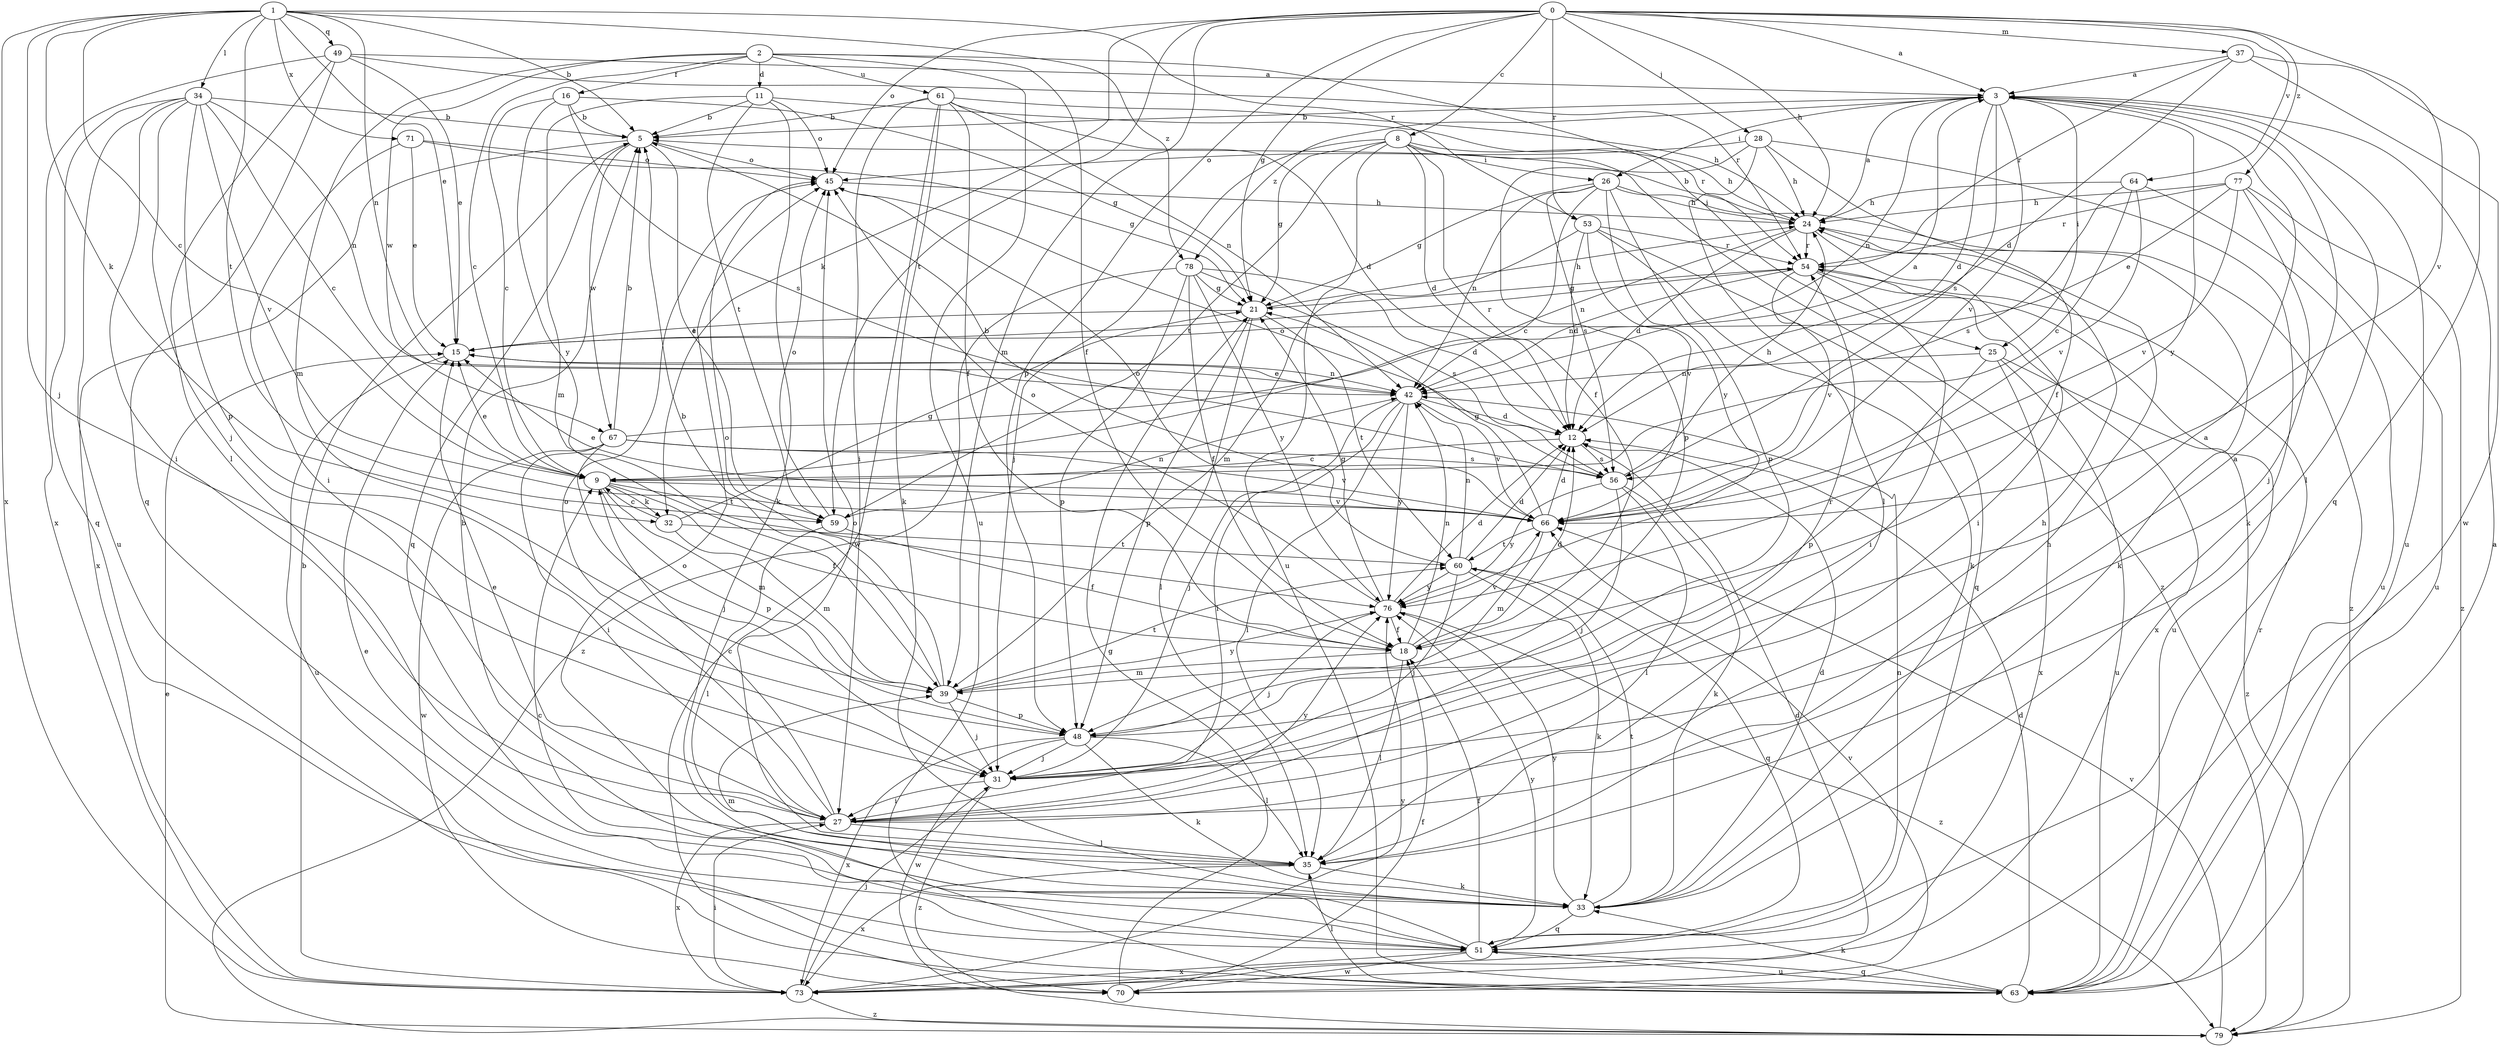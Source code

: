 strict digraph  {
0;
1;
2;
3;
5;
8;
9;
11;
12;
15;
16;
18;
21;
24;
25;
26;
27;
28;
31;
32;
33;
34;
35;
37;
39;
42;
45;
48;
49;
51;
53;
54;
56;
59;
60;
61;
63;
64;
66;
67;
70;
71;
73;
76;
77;
78;
79;
0 -> 3  [label=a];
0 -> 8  [label=c];
0 -> 21  [label=g];
0 -> 24  [label=h];
0 -> 28  [label=j];
0 -> 32  [label=k];
0 -> 37  [label=m];
0 -> 39  [label=m];
0 -> 45  [label=o];
0 -> 48  [label=p];
0 -> 53  [label=r];
0 -> 59  [label=t];
0 -> 64  [label=v];
0 -> 66  [label=v];
0 -> 77  [label=z];
1 -> 5  [label=b];
1 -> 9  [label=c];
1 -> 15  [label=e];
1 -> 31  [label=j];
1 -> 32  [label=k];
1 -> 34  [label=l];
1 -> 42  [label=n];
1 -> 49  [label=q];
1 -> 53  [label=r];
1 -> 59  [label=t];
1 -> 71  [label=x];
1 -> 73  [label=x];
1 -> 78  [label=z];
2 -> 9  [label=c];
2 -> 11  [label=d];
2 -> 16  [label=f];
2 -> 18  [label=f];
2 -> 25  [label=i];
2 -> 39  [label=m];
2 -> 61  [label=u];
2 -> 63  [label=u];
2 -> 67  [label=w];
3 -> 5  [label=b];
3 -> 12  [label=d];
3 -> 25  [label=i];
3 -> 26  [label=i];
3 -> 35  [label=l];
3 -> 42  [label=n];
3 -> 56  [label=s];
3 -> 63  [label=u];
3 -> 66  [label=v];
3 -> 76  [label=y];
3 -> 78  [label=z];
5 -> 45  [label=o];
5 -> 51  [label=q];
5 -> 59  [label=t];
5 -> 67  [label=w];
5 -> 73  [label=x];
8 -> 12  [label=d];
8 -> 18  [label=f];
8 -> 21  [label=g];
8 -> 24  [label=h];
8 -> 26  [label=i];
8 -> 31  [label=j];
8 -> 59  [label=t];
8 -> 63  [label=u];
8 -> 79  [label=z];
9 -> 15  [label=e];
9 -> 18  [label=f];
9 -> 32  [label=k];
9 -> 39  [label=m];
9 -> 48  [label=p];
9 -> 59  [label=t];
9 -> 66  [label=v];
11 -> 5  [label=b];
11 -> 33  [label=k];
11 -> 39  [label=m];
11 -> 45  [label=o];
11 -> 54  [label=r];
11 -> 59  [label=t];
12 -> 9  [label=c];
12 -> 56  [label=s];
15 -> 42  [label=n];
15 -> 54  [label=r];
15 -> 63  [label=u];
16 -> 5  [label=b];
16 -> 9  [label=c];
16 -> 21  [label=g];
16 -> 56  [label=s];
16 -> 76  [label=y];
18 -> 12  [label=d];
18 -> 35  [label=l];
18 -> 39  [label=m];
18 -> 42  [label=n];
18 -> 66  [label=v];
21 -> 15  [label=e];
21 -> 24  [label=h];
21 -> 35  [label=l];
21 -> 48  [label=p];
21 -> 60  [label=t];
24 -> 3  [label=a];
24 -> 5  [label=b];
24 -> 12  [label=d];
24 -> 27  [label=i];
24 -> 33  [label=k];
24 -> 42  [label=n];
24 -> 54  [label=r];
25 -> 42  [label=n];
25 -> 48  [label=p];
25 -> 63  [label=u];
25 -> 73  [label=x];
25 -> 79  [label=z];
26 -> 9  [label=c];
26 -> 21  [label=g];
26 -> 24  [label=h];
26 -> 42  [label=n];
26 -> 48  [label=p];
26 -> 56  [label=s];
26 -> 76  [label=y];
26 -> 79  [label=z];
27 -> 3  [label=a];
27 -> 9  [label=c];
27 -> 15  [label=e];
27 -> 24  [label=h];
27 -> 35  [label=l];
27 -> 45  [label=o];
27 -> 73  [label=x];
27 -> 76  [label=y];
28 -> 18  [label=f];
28 -> 24  [label=h];
28 -> 33  [label=k];
28 -> 35  [label=l];
28 -> 45  [label=o];
28 -> 48  [label=p];
31 -> 3  [label=a];
31 -> 27  [label=i];
31 -> 79  [label=z];
32 -> 9  [label=c];
32 -> 21  [label=g];
32 -> 39  [label=m];
32 -> 60  [label=t];
33 -> 5  [label=b];
33 -> 12  [label=d];
33 -> 39  [label=m];
33 -> 51  [label=q];
33 -> 60  [label=t];
33 -> 76  [label=y];
34 -> 5  [label=b];
34 -> 9  [label=c];
34 -> 27  [label=i];
34 -> 31  [label=j];
34 -> 42  [label=n];
34 -> 48  [label=p];
34 -> 51  [label=q];
34 -> 63  [label=u];
34 -> 66  [label=v];
35 -> 24  [label=h];
35 -> 33  [label=k];
35 -> 45  [label=o];
35 -> 73  [label=x];
37 -> 3  [label=a];
37 -> 12  [label=d];
37 -> 51  [label=q];
37 -> 54  [label=r];
37 -> 70  [label=w];
39 -> 5  [label=b];
39 -> 31  [label=j];
39 -> 45  [label=o];
39 -> 48  [label=p];
39 -> 60  [label=t];
39 -> 76  [label=y];
42 -> 12  [label=d];
42 -> 15  [label=e];
42 -> 27  [label=i];
42 -> 31  [label=j];
42 -> 35  [label=l];
42 -> 66  [label=v];
42 -> 76  [label=y];
45 -> 24  [label=h];
48 -> 31  [label=j];
48 -> 33  [label=k];
48 -> 35  [label=l];
48 -> 54  [label=r];
48 -> 70  [label=w];
48 -> 73  [label=x];
49 -> 3  [label=a];
49 -> 15  [label=e];
49 -> 35  [label=l];
49 -> 51  [label=q];
49 -> 54  [label=r];
49 -> 73  [label=x];
51 -> 9  [label=c];
51 -> 15  [label=e];
51 -> 18  [label=f];
51 -> 42  [label=n];
51 -> 45  [label=o];
51 -> 63  [label=u];
51 -> 70  [label=w];
51 -> 73  [label=x];
51 -> 76  [label=y];
53 -> 12  [label=d];
53 -> 33  [label=k];
53 -> 39  [label=m];
53 -> 51  [label=q];
53 -> 54  [label=r];
53 -> 66  [label=v];
54 -> 21  [label=g];
54 -> 27  [label=i];
54 -> 42  [label=n];
54 -> 63  [label=u];
54 -> 66  [label=v];
54 -> 73  [label=x];
56 -> 24  [label=h];
56 -> 31  [label=j];
56 -> 33  [label=k];
56 -> 35  [label=l];
56 -> 45  [label=o];
56 -> 76  [label=y];
59 -> 18  [label=f];
59 -> 35  [label=l];
59 -> 42  [label=n];
59 -> 45  [label=o];
60 -> 12  [label=d];
60 -> 31  [label=j];
60 -> 33  [label=k];
60 -> 42  [label=n];
60 -> 45  [label=o];
60 -> 51  [label=q];
60 -> 76  [label=y];
61 -> 5  [label=b];
61 -> 12  [label=d];
61 -> 18  [label=f];
61 -> 24  [label=h];
61 -> 27  [label=i];
61 -> 33  [label=k];
61 -> 42  [label=n];
61 -> 70  [label=w];
63 -> 3  [label=a];
63 -> 12  [label=d];
63 -> 33  [label=k];
63 -> 35  [label=l];
63 -> 51  [label=q];
63 -> 54  [label=r];
64 -> 9  [label=c];
64 -> 24  [label=h];
64 -> 56  [label=s];
64 -> 63  [label=u];
64 -> 66  [label=v];
66 -> 5  [label=b];
66 -> 12  [label=d];
66 -> 15  [label=e];
66 -> 21  [label=g];
66 -> 39  [label=m];
66 -> 60  [label=t];
67 -> 3  [label=a];
67 -> 5  [label=b];
67 -> 27  [label=i];
67 -> 31  [label=j];
67 -> 56  [label=s];
67 -> 66  [label=v];
67 -> 70  [label=w];
70 -> 18  [label=f];
70 -> 21  [label=g];
70 -> 66  [label=v];
71 -> 15  [label=e];
71 -> 21  [label=g];
71 -> 27  [label=i];
71 -> 45  [label=o];
73 -> 5  [label=b];
73 -> 12  [label=d];
73 -> 27  [label=i];
73 -> 31  [label=j];
73 -> 76  [label=y];
73 -> 79  [label=z];
76 -> 12  [label=d];
76 -> 18  [label=f];
76 -> 21  [label=g];
76 -> 31  [label=j];
76 -> 45  [label=o];
76 -> 79  [label=z];
77 -> 15  [label=e];
77 -> 24  [label=h];
77 -> 31  [label=j];
77 -> 54  [label=r];
77 -> 63  [label=u];
77 -> 66  [label=v];
77 -> 79  [label=z];
78 -> 12  [label=d];
78 -> 18  [label=f];
78 -> 21  [label=g];
78 -> 48  [label=p];
78 -> 56  [label=s];
78 -> 76  [label=y];
78 -> 79  [label=z];
79 -> 15  [label=e];
79 -> 66  [label=v];
}
